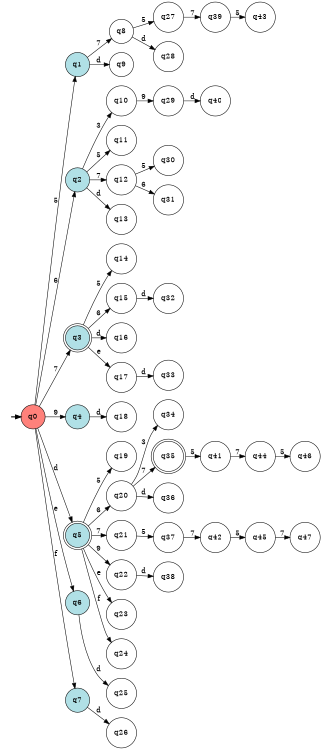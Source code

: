 digraph APTAALF {
__start0 [style = invis, shape = none, label = "", width = 0, height = 0];

rankdir=LR;
size="8,5";

s0 [style="filled", color="black", fillcolor="#ff817b" shape="circle", label="q0"];
s1 [style="filled", color="black", fillcolor="powderblue" shape="circle", label="q1"];
s2 [style="filled", color="black", fillcolor="powderblue" shape="circle", label="q2"];
s3 [style="rounded,filled", color="black", fillcolor="powderblue" shape="doublecircle", label="q3"];
s4 [style="filled", color="black", fillcolor="powderblue" shape="circle", label="q4"];
s5 [style="rounded,filled", color="black", fillcolor="powderblue" shape="doublecircle", label="q5"];
s6 [style="filled", color="black", fillcolor="powderblue" shape="circle", label="q6"];
s7 [style="filled", color="black", fillcolor="powderblue" shape="circle", label="q7"];
s8 [style="filled", color="black", fillcolor="white" shape="circle", label="q8"];
s9 [style="filled", color="black", fillcolor="white" shape="circle", label="q9"];
s10 [style="filled", color="black", fillcolor="white" shape="circle", label="q10"];
s11 [style="filled", color="black", fillcolor="white" shape="circle", label="q11"];
s12 [style="filled", color="black", fillcolor="white" shape="circle", label="q12"];
s13 [style="filled", color="black", fillcolor="white" shape="circle", label="q13"];
s14 [style="filled", color="black", fillcolor="white" shape="circle", label="q14"];
s15 [style="filled", color="black", fillcolor="white" shape="circle", label="q15"];
s16 [style="filled", color="black", fillcolor="white" shape="circle", label="q16"];
s17 [style="filled", color="black", fillcolor="white" shape="circle", label="q17"];
s18 [style="filled", color="black", fillcolor="white" shape="circle", label="q18"];
s19 [style="filled", color="black", fillcolor="white" shape="circle", label="q19"];
s20 [style="filled", color="black", fillcolor="white" shape="circle", label="q20"];
s21 [style="filled", color="black", fillcolor="white" shape="circle", label="q21"];
s22 [style="filled", color="black", fillcolor="white" shape="circle", label="q22"];
s23 [style="filled", color="black", fillcolor="white" shape="circle", label="q23"];
s24 [style="filled", color="black", fillcolor="white" shape="circle", label="q24"];
s25 [style="filled", color="black", fillcolor="white" shape="circle", label="q25"];
s26 [style="filled", color="black", fillcolor="white" shape="circle", label="q26"];
s27 [style="filled", color="black", fillcolor="white" shape="circle", label="q27"];
s28 [style="filled", color="black", fillcolor="white" shape="circle", label="q28"];
s29 [style="filled", color="black", fillcolor="white" shape="circle", label="q29"];
s30 [style="filled", color="black", fillcolor="white" shape="circle", label="q30"];
s31 [style="filled", color="black", fillcolor="white" shape="circle", label="q31"];
s32 [style="filled", color="black", fillcolor="white" shape="circle", label="q32"];
s33 [style="filled", color="black", fillcolor="white" shape="circle", label="q33"];
s34 [style="filled", color="black", fillcolor="white" shape="circle", label="q34"];
s35 [style="rounded,filled", color="black", fillcolor="white" shape="doublecircle", label="q35"];
s36 [style="filled", color="black", fillcolor="white" shape="circle", label="q36"];
s37 [style="filled", color="black", fillcolor="white" shape="circle", label="q37"];
s38 [style="filled", color="black", fillcolor="white" shape="circle", label="q38"];
s39 [style="filled", color="black", fillcolor="white" shape="circle", label="q39"];
s40 [style="filled", color="black", fillcolor="white" shape="circle", label="q40"];
s41 [style="filled", color="black", fillcolor="white" shape="circle", label="q41"];
s42 [style="filled", color="black", fillcolor="white" shape="circle", label="q42"];
s43 [style="filled", color="black", fillcolor="white" shape="circle", label="q43"];
s44 [style="filled", color="black", fillcolor="white" shape="circle", label="q44"];
s45 [style="filled", color="black", fillcolor="white" shape="circle", label="q45"];
s46 [style="filled", color="black", fillcolor="white" shape="circle", label="q46"];
s47 [style="filled", color="black", fillcolor="white" shape="circle", label="q47"];
subgraph cluster_main { 
	graph [pad=".75", ranksep="0.15", nodesep="0.15"];
	 style=invis; 
	__start0 -> s0 [penwidth=2];
}
s0 -> s1 [label="5"];
s0 -> s2 [label="6"];
s0 -> s3 [label="7"];
s0 -> s4 [label="9"];
s0 -> s5 [label="d"];
s0 -> s6 [label="e"];
s0 -> s7 [label="f"];
s1 -> s8 [label="7"];
s1 -> s9 [label="d"];
s2 -> s10 [label="3"];
s2 -> s11 [label="5"];
s2 -> s12 [label="7"];
s2 -> s13 [label="d"];
s3 -> s14 [label="5"];
s3 -> s15 [label="6"];
s3 -> s16 [label="d"];
s3 -> s17 [label="e"];
s4 -> s18 [label="d"];
s5 -> s19 [label="5"];
s5 -> s20 [label="6"];
s5 -> s21 [label="7"];
s5 -> s22 [label="9"];
s5 -> s23 [label="e"];
s5 -> s24 [label="f"];
s6 -> s25 [label="d"];
s7 -> s26 [label="d"];
s8 -> s27 [label="5"];
s8 -> s28 [label="d"];
s10 -> s29 [label="9"];
s12 -> s30 [label="5"];
s12 -> s31 [label="6"];
s15 -> s32 [label="d"];
s17 -> s33 [label="d"];
s20 -> s34 [label="3"];
s20 -> s35 [label="7"];
s20 -> s36 [label="d"];
s21 -> s37 [label="5"];
s22 -> s38 [label="d"];
s27 -> s39 [label="7"];
s29 -> s40 [label="d"];
s35 -> s41 [label="5"];
s37 -> s42 [label="7"];
s39 -> s43 [label="5"];
s41 -> s44 [label="7"];
s42 -> s45 [label="5"];
s44 -> s46 [label="5"];
s45 -> s47 [label="7"];

}